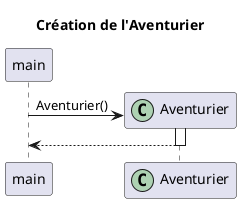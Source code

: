 @startuml 
title Création de l'Aventurier
participant main
participant Aventurier << (C,#ADD1B2) >>
create Aventurier
main -> Aventurier : Aventurier()
Activate Aventurier
Aventurier --> main
deactivate Aventurier


@enduml